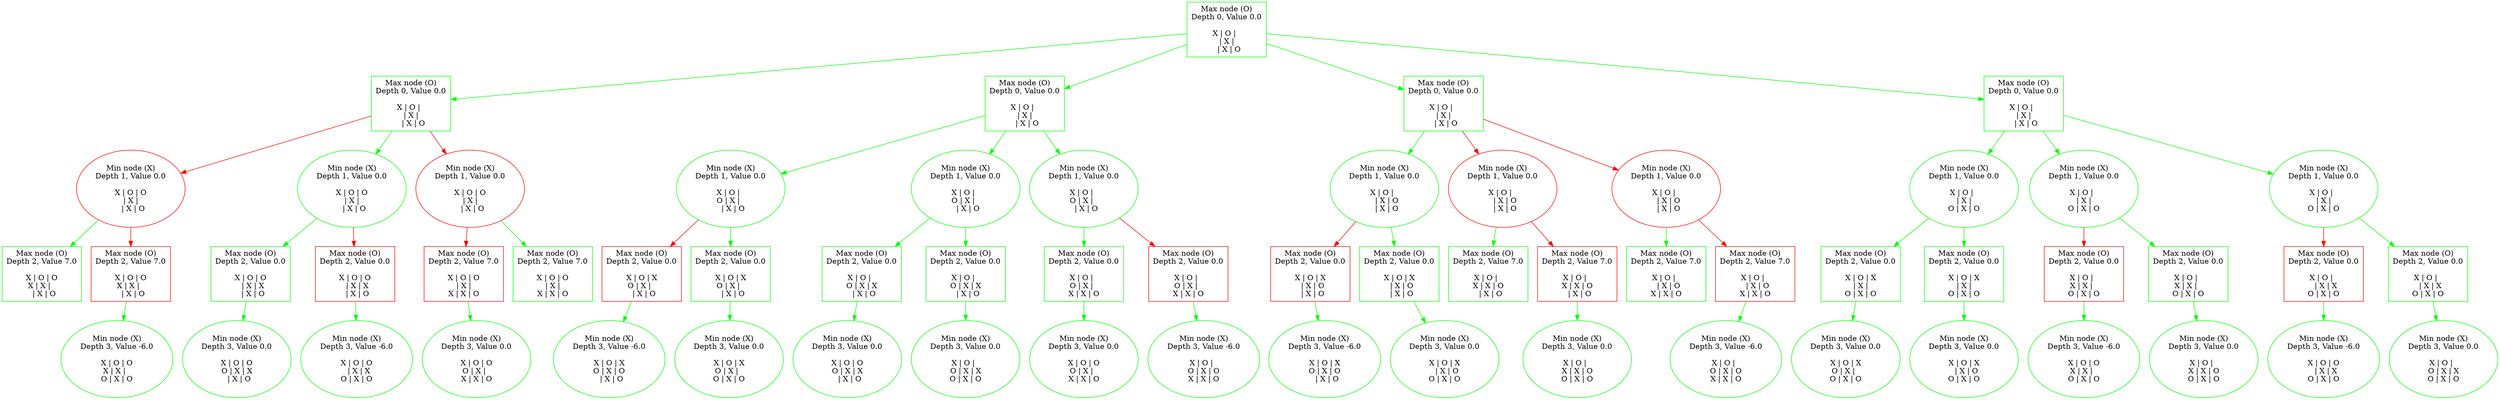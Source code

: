 strict digraph {
	graph [bb="0,0,3925.2,742.87"];
	node [label="\N"];
	692493860	[color=green,
		height=1.4271,
		label="Max node (O)\nDepth 0, Value 0.0\n\nX | O |  \n  | X |  \n  | X | O",
		pos="1996.1,691.5",
		shape=box,
		width=1.6701];
	882597740	[color=green,
		height=1.4271,
		label="Max node (O)\nDepth 0, Value 0.0\n\nX | O |  \n  | X |  \n  | X | O",
		pos="627.12,552.75",
		shape=box,
		width=1.6701];
	692493860 -> 882597740	[color=green,
		pos="e,687.4,559.77 1935.5,684.44 1712.7,662.18 938.89,584.89 698.77,560.9"];
	178279731	[color=green,
		height=1.4271,
		label="Max node (O)\nDepth 0, Value 0.0\n\nX | O |  \n  | X |  \n  | X | O",
		pos="1589.1,552.75",
		shape=box,
		width=1.6701];
	692493860 -> 178279731	[color=green,
		pos="e,1649.6,574.07 1935.6,670.17 1862.1,645.48 1738.3,603.88 1660.3,577.66"];
	783675852	[color=green,
		height=1.4271,
		label="Max node (O)\nDepth 0, Value 0.0\n\nX | O |  \n  | X |  \n  | X | O",
		pos="2257.1,552.75",
		shape=box,
		width=1.6701];
	692493860 -> 783675852	[color=green,
		pos="e,2196.9,585.29 2056.7,658.78 2095.5,638.41 2146.2,611.89 2186.8,590.59"];
	1001164216	[color=green,
		height=1.4271,
		label="Max node (O)\nDepth 0, Value 0.0\n\nX | O |  \n  | X |  \n  | X | O",
		pos="3171.1,552.75",
		shape=box,
		width=1.6701];
	692493860 -> 1001164216	[color=green,
		pos="e,3110.7,560.78 2056.4,683.48 2254.6,660.42 2885.4,587 3099.3,562.1"];
	772682096	[color=red,
		height=2.0182,
		label="Min node (X)\nDepth 1, Value 0.0\n\nX | O | O\n  | X |  \n  | X | O",
		pos="198.12,392.72",
		shape=ellipse,
		width=2.3619];
	882597740 -> 772682096	[color=red,
		pos="e,276.18,422.47 566.57,529.44 493.66,502.58 370.6,457.25 286.95,426.44"];
	330735715	[color=green,
		height=2.0182,
		label="Min node (X)\nDepth 1, Value 0.0\n\nX | O | O\n  | X |  \n  | X | O",
		pos="533.12,392.72",
		shape=ellipse,
		width=2.3619];
	882597740 -> 330735715	[color=green,
		pos="e,571.42,458.09 596.87,500.87 590.6,490.34 583.87,479.03 577.22,467.86"];
	175251959	[color=red,
		height=2.0182,
		label="Min node (X)\nDepth 1, Value 0.0\n\nX | O | O\n  | X |  \n  | X | O",
		pos="721.12,392.72",
		shape=ellipse,
		width=2.3619];
	882597740 -> 175251959	[color=red,
		pos="e,682.83,458.09 657.38,500.87 663.65,490.34 670.38,479.03 677.03,467.86"];
	738217208	[color=green,
		height=2.0182,
		label="Min node (X)\nDepth 1, Value 0.0\n\nX | O |  \nO | X |  \n  | X | O",
		pos="1121.1,392.72",
		shape=ellipse,
		width=2.3619];
	178279731 -> 738217208	[color=green,
		pos="e,1200.3,420.44 1528.9,531.41 1448.3,504.19 1304.6,455.67 1211.1,424.1"];
	339842336	[color=green,
		height=2.0182,
		label="Min node (X)\nDepth 1, Value 0.0\n\nX | O |  \nO | X |  \n  | X | O",
		pos="1495.1,392.72",
		shape=ellipse,
		width=2.3619];
	178279731 -> 339842336	[color=green,
		pos="e,1533.4,458.09 1558.9,500.87 1552.6,490.34 1545.9,479.03 1539.2,467.86"];
	481749866	[color=green,
		height=2.0182,
		label="Min node (X)\nDepth 1, Value 0.0\n\nX | O |  \nO | X |  \n  | X | O",
		pos="1683.1,392.72",
		shape=ellipse,
		width=2.3619];
	178279731 -> 481749866	[color=green,
		pos="e,1644.8,458.09 1619.4,500.87 1625.7,490.34 1632.4,479.03 1639,467.86"];
	756111042	[color=green,
		height=2.0182,
		label="Min node (X)\nDepth 1, Value 0.0\n\nX | O |  \n  | X | O\n  | X | O",
		pos="2163.1,392.72",
		shape=ellipse,
		width=2.3619];
	783675852 -> 756111042	[color=green,
		pos="e,2201.4,458.09 2226.9,500.87 2220.6,490.34 2213.9,479.03 2207.2,467.86"];
	552594362	[color=red,
		height=2.0182,
		label="Min node (X)\nDepth 1, Value 0.0\n\nX | O |  \n  | X | O\n  | X | O",
		pos="2351.1,392.72",
		shape=ellipse,
		width=2.3619];
	783675852 -> 552594362	[color=red,
		pos="e,2312.8,458.09 2287.4,500.87 2293.7,490.34 2300.4,479.03 2307,467.86"];
	184281446	[color=red,
		height=2.0182,
		label="Min node (X)\nDepth 1, Value 0.0\n\nX | O |  \n  | X | O\n  | X | O",
		pos="2602.1,392.72",
		shape=ellipse,
		width=2.3619];
	783675852 -> 184281446	[color=red,
		pos="e,2527.3,428.01 2317.6,524.04 2372.9,498.71 2455.2,461 2517.1,432.66"];
	193120869	[color=green,
		height=2.0182,
		label="Min node (X)\nDepth 1, Value 0.0\n\nX | O |  \n  | X |  \nO | X | O",
		pos="3076.1,392.72",
		shape=ellipse,
		width=2.3619];
	1001164216 -> 193120869	[color=green,
		pos="e,3114.7,457.81 3140.5,500.87 3134.2,490.27 3127.3,478.88 3120.6,467.63"];
	380772009	[color=green,
		height=2.0182,
		label="Min node (X)\nDepth 1, Value 0.0\n\nX | O |  \n  | X |  \nO | X | O",
		pos="3267.1,392.72",
		shape=ellipse,
		width=2.3619];
	1001164216 -> 380772009	[color=green,
		pos="e,3228.2,457.81 3202,500.87 3208.5,490.27 3215.4,478.88 3222.2,467.63"];
	879970133	[color=green,
		height=2.0182,
		label="Min node (X)\nDepth 1, Value 0.0\n\nX | O |  \n  | X |  \nO | X | O",
		pos="3649.1,392.72",
		shape=ellipse,
		width=2.3619];
	1001164216 -> 879970133	[color=green,
		pos="e,3570,419.86 3231.7,531.73 3314.4,504.38 3463.4,455.12 3559.2,423.45"];
	401262765	[color=green,
		height=1.4271,
		label="Max node (O)\nDepth 2, Value 7.0\n\nX | O | O\nX | X |  \n  | X | O",
		pos="60.125,232.69",
		shape=box,
		width=1.6701];
	772682096 -> 401262765	[color=green,
		pos="e,104.35,284.33 147.52,333.77 135.91,320.47 123.55,306.32 111.89,292.97"];
	10381611	[color=red,
		height=1.4271,
		label="Max node (O)\nDepth 2, Value 7.0\n\nX | O | O\nX | X |  \n  | X | O",
		pos="198.12,232.69",
		shape=box,
		width=1.6701];
	772682096 -> 10381611	[color=red,
		pos="e,198.12,284.44 198.12,319.64 198.12,311.65 198.12,303.57 198.12,295.73"];
	867532642	[color=green,
		height=1.4271,
		label="Max node (O)\nDepth 2, Value 0.0\n\nX | O | O\n  | X | X\n  | X | O",
		pos="376.12,232.69",
		shape=box,
		width=1.6701];
	330735715 -> 867532642	[color=green,
		pos="e,426.55,284.44 478.65,336.89 464.38,322.52 448.94,306.97 434.47,292.41"];
	925947385	[color=red,
		height=1.4271,
		label="Max node (O)\nDepth 2, Value 0.0\n\nX | O | O\n  | X | X\n  | X | O",
		pos="540.12,232.69",
		shape=box,
		width=1.6701];
	330735715 -> 925947385	[color=red,
		pos="e,537.88,284.44 536.32,319.64 536.67,311.65 537.03,303.57 537.38,295.73"];
	66338611	[color=red,
		height=1.4271,
		label="Max node (O)\nDepth 2, Value 7.0\n\nX | O | O\n  | X |  \nX | X | O",
		pos="707.12,232.69",
		shape=box,
		width=1.6701];
	175251959 -> 66338611	[color=red,
		pos="e,711.61,284.28 714.78,320.1 714.05,311.88 713.32,303.56 712.6,295.49"];
	906203765	[color=green,
		height=1.4271,
		label="Max node (O)\nDepth 2, Value 7.0\n\nX | O | O\n  | X |  \nX | X | O",
		pos="845.12,232.69",
		shape=box,
		width=1.6701];
	175251959 -> 906203765	[color=green,
		pos="e,805.27,284.48 768,331.97 777.88,319.38 788.31,306.1 798.19,293.5"];
	273948733	[color=green,
		height=2.0182,
		label="Min node (X)\nDepth 3, Value -6.0\n\nX | O | O\nX | X |  \nO | X | O",
		pos="160.12,72.655",
		shape=ellipse,
		width=2.4503];
	10381611 -> 273948733	[color=green,
		pos="e,177.11,144.29 185.89,180.81 183.92,172.63 181.85,163.98 179.76,155.29"];
	494114081	[color=green,
		height=2.0182,
		label="Min node (X)\nDepth 3, Value 0.0\n\nX | O | O\nO | X | X\n  | X | O",
		pos="351.12,72.655",
		shape=ellipse,
		width=2.3619];
	867532642 -> 494114081	[color=green,
		pos="e,362.44,145.15 368.08,180.81 366.84,173 365.54,164.76 364.23,156.46"];
	936990350	[color=green,
		height=2.0182,
		label="Min node (X)\nDepth 3, Value -6.0\n\nX | O | O\n  | X | X\nO | X | O",
		pos="542.12,72.655",
		shape=ellipse,
		width=2.4503];
	925947385 -> 936990350	[color=green,
		pos="e,541.21,145.73 540.77,180.81 540.87,173.21 540.97,165.2 541.07,157.14"];
	865165044	[color=green,
		height=2.0182,
		label="Min node (X)\nDepth 3, Value 0.0\n\nX | O | O\nO | X |  \nX | X | O",
		pos="733.12,72.655",
		shape=ellipse,
		width=2.3619];
	66338611 -> 865165044	[color=green,
		pos="e,721.41,144.87 715.49,180.81 716.81,172.85 718.19,164.44 719.58,155.98"];
	245301225	[color=red,
		height=1.4271,
		label="Max node (O)\nDepth 2, Value 0.0\n\nX | O | X\nO | X |  \n  | X | O",
		pos="983.12,232.69",
		shape=box,
		width=1.6701];
	738217208 -> 245301225	[color=red,
		pos="e,1027.3,284.33 1070.5,333.77 1058.9,320.47 1046.6,306.32 1034.9,292.97"];
	217663611	[color=green,
		height=1.4271,
		label="Max node (O)\nDepth 2, Value 0.0\n\nX | O | X\nO | X |  \n  | X | O",
		pos="1121.1,232.69",
		shape=box,
		width=1.6701];
	738217208 -> 217663611	[color=green,
		pos="e,1121.1,284.44 1121.1,319.64 1121.1,311.65 1121.1,303.57 1121.1,295.73"];
	644114448	[color=green,
		height=1.4271,
		label="Max node (O)\nDepth 2, Value 0.0\n\nX | O |  \nO | X | X\n  | X | O",
		pos="1332.1,232.69",
		shape=box,
		width=1.6701];
	339842336 -> 644114448	[color=green,
		pos="e,1384.5,284.46 1439.5,337.77 1424.3,323.08 1407.8,307.09 1392.4,292.16"];
	987525883	[color=green,
		height=1.4271,
		label="Max node (O)\nDepth 2, Value 0.0\n\nX | O |  \nO | X | X\n  | X | O",
		pos="1495.1,232.69",
		shape=box,
		width=1.6701];
	339842336 -> 987525883	[color=green,
		pos="e,1495.1,284.44 1495.1,319.64 1495.1,311.65 1495.1,303.57 1495.1,295.73"];
	456189508	[color=green,
		height=1.4271,
		label="Max node (O)\nDepth 2, Value 0.0\n\nX | O |  \nO | X |  \nX | X | O",
		pos="1683.1,232.69",
		shape=box,
		width=1.6701];
	481749866 -> 456189508	[color=green,
		pos="e,1683.1,284.44 1683.1,319.64 1683.1,311.65 1683.1,303.57 1683.1,295.73"];
	505063702	[color=red,
		height=1.4271,
		label="Max node (O)\nDepth 2, Value 0.0\n\nX | O |  \nO | X |  \nX | X | O",
		pos="1847.1,232.69",
		shape=box,
		width=1.6701];
	481749866 -> 505063702	[color=red,
		pos="e,1794.4,284.46 1739.1,337.77 1754.4,323.08 1770.9,307.09 1786.4,292.16"];
	944845406	[color=green,
		height=2.0182,
		label="Min node (X)\nDepth 3, Value -6.0\n\nX | O | X\nO | X | O\n  | X | O",
		pos="928.12,72.655",
		shape=ellipse,
		width=2.4503];
	245301225 -> 944845406	[color=green,
		pos="e,952.21,142.87 965.42,180.81 962.4,172.12 959.19,162.91 955.98,153.68"];
	373516336	[color=green,
		height=2.0182,
		label="Min node (X)\nDepth 3, Value 0.0\n\nX | O | X\nO | X |  \nO | X | O",
		pos="1119.1,72.655",
		shape=ellipse,
		width=2.3619];
	217663611 -> 373516336	[color=green,
		pos="e,1120,145.73 1120.5,180.81 1120.4,173.21 1120.3,165.2 1120.2,157.14"];
	987408414	[color=green,
		height=2.0182,
		label="Min node (X)\nDepth 3, Value 0.0\n\nX | O | O\nO | X | X\n  | X | O",
		pos="1307.1,72.655",
		shape=ellipse,
		width=2.3619];
	644114448 -> 987408414	[color=green,
		pos="e,1318.4,145.15 1324.1,180.81 1322.8,173 1321.5,164.76 1320.2,156.46"];
	314674555	[color=green,
		height=2.0182,
		label="Min node (X)\nDepth 3, Value 0.0\n\nX | O |  \nO | X | X\nO | X | O",
		pos="1495.1,72.655",
		shape=ellipse,
		width=2.3619];
	987525883 -> 314674555	[color=green,
		pos="e,1495.1,145.73 1495.1,180.81 1495.1,173.21 1495.1,165.2 1495.1,157.14"];
	238134835	[color=green,
		height=2.0182,
		label="Min node (X)\nDepth 3, Value 0.0\n\nX | O | O\nO | X |  \nX | X | O",
		pos="1683.1,72.655",
		shape=ellipse,
		width=2.3619];
	456189508 -> 238134835	[color=green,
		pos="e,1683.1,145.73 1683.1,180.81 1683.1,173.21 1683.1,165.2 1683.1,157.14"];
	540997933	[color=green,
		height=2.0182,
		label="Min node (X)\nDepth 3, Value -6.0\n\nX | O |  \nO | X | O\nX | X | O",
		pos="1874.1,72.655",
		shape=ellipse,
		width=2.4503];
	505063702 -> 540997933	[color=green,
		pos="e,1862,144.87 1855.8,180.81 1857.2,172.85 1858.6,164.44 1860.1,155.98"];
	633221769	[color=red,
		height=1.4271,
		label="Max node (O)\nDepth 2, Value 0.0\n\nX | O | X\n  | X | O\n  | X | O",
		pos="2050.1,232.69",
		shape=box,
		width=1.6701];
	756111042 -> 633221769	[color=red,
		pos="e,2086.3,284.34 2119.1,330.16 2110.5,318.08 2101.4,305.42 2092.8,293.4"];
	478976890	[color=green,
		height=1.4271,
		label="Max node (O)\nDepth 2, Value 0.0\n\nX | O | X\n  | X | O\n  | X | O",
		pos="2188.1,232.69",
		shape=box,
		width=1.6701];
	756111042 -> 478976890	[color=green,
		pos="e,2180.1,284.13 2174.4,320.56 2175.7,312.11 2177.1,303.54 2178.4,295.24"];
	941981428	[color=green,
		height=1.4271,
		label="Max node (O)\nDepth 2, Value 7.0\n\nX | O |  \nX | X | O\n  | X | O",
		pos="2326.1,232.69",
		shape=box,
		width=1.6701];
	552594362 -> 941981428	[color=green,
		pos="e,2334.1,284.13 2339.9,320.56 2338.5,312.11 2337.2,303.54 2335.9,295.24"];
	567779019	[color=red,
		height=1.4271,
		label="Max node (O)\nDepth 2, Value 7.0\n\nX | O |  \nX | X | O\n  | X | O",
		pos="2464.1,232.69",
		shape=box,
		width=1.6701];
	552594362 -> 567779019	[color=red,
		pos="e,2427.9,284.34 2395.1,330.16 2403.8,318.08 2412.8,305.42 2421.4,293.4"];
	828376946	[color=green,
		height=1.4271,
		label="Max node (O)\nDepth 2, Value 7.0\n\nX | O |  \n  | X | O\nX | X | O",
		pos="2602.1,232.69",
		shape=box,
		width=1.6701];
	184281446 -> 828376946	[color=green,
		pos="e,2602.1,284.44 2602.1,319.64 2602.1,311.65 2602.1,303.57 2602.1,295.73"];
	1032737188	[color=red,
		height=1.4271,
		label="Max node (O)\nDepth 2, Value 7.0\n\nX | O |  \n  | X | O\nX | X | O",
		pos="2740.1,232.69",
		shape=box,
		width=1.6701];
	184281446 -> 1032737188	[color=red,
		pos="e,2695.9,284.33 2652.7,333.77 2664.3,320.47 2676.7,306.32 2688.4,292.97"];
	401663848	[color=green,
		height=2.0182,
		label="Min node (X)\nDepth 3, Value -6.0\n\nX | O | X\nO | X | O\n  | X | O",
		pos="2068.1,72.655",
		shape=ellipse,
		width=2.4503];
	633221769 -> 401663848	[color=green,
		pos="e,2059.9,145.44 2055.9,180.81 2056.8,173.06 2057.7,164.89 2058.7,156.66"];
	746245192	[color=green,
		height=2.0182,
		label="Min node (X)\nDepth 3, Value 0.0\n\nX | O | X\n  | X | O\nO | X | O",
		pos="2259.1,72.655",
		shape=ellipse,
		width=2.3619];
	478976890 -> 746245192	[color=green,
		pos="e,2228.9,140.87 2211,180.81 2215.2,171.37 2219.7,161.31 2224.2,151.28"];
	155610319	[color=green,
		height=2.0182,
		label="Min node (X)\nDepth 3, Value 0.0\n\nX | O |  \nX | X | O\nO | X | O",
		pos="2464.1,72.655",
		shape=ellipse,
		width=2.3619];
	567779019 -> 155610319	[color=green,
		pos="e,2464.1,145.73 2464.1,180.81 2464.1,173.21 2464.1,165.2 2464.1,157.14"];
	607028356	[color=green,
		height=2.0182,
		label="Min node (X)\nDepth 3, Value -6.0\n\nX | O |  \nO | X | O\nX | X | O",
		pos="2697.1,72.655",
		shape=ellipse,
		width=2.4503];
	1032737188 -> 607028356	[color=green,
		pos="e,2716.3,144.01 2726.3,180.81 2724,172.57 2721.7,163.85 2719.3,155.09"];
	432629841	[color=green,
		height=1.4271,
		label="Max node (O)\nDepth 2, Value 0.0\n\nX | O | X\n  | X |  \nO | X | O",
		pos="2929.1,232.69",
		shape=box,
		width=1.6701];
	193120869 -> 432629841	[color=green,
		pos="e,2976.3,284.38 3023.5,335.11 3010.6,321.27 2996.8,306.42 2983.8,292.48"];
	340246609	[color=green,
		height=1.4271,
		label="Max node (O)\nDepth 2, Value 0.0\n\nX | O | X\n  | X |  \nO | X | O",
		pos="3076.1,232.69",
		shape=box,
		width=1.6701];
	193120869 -> 340246609	[color=green,
		pos="e,3076.1,284.44 3076.1,319.64 3076.1,311.65 3076.1,303.57 3076.1,295.73"];
	234713320	[color=red,
		height=1.4271,
		label="Max node (O)\nDepth 2, Value 0.0\n\nX | O |  \nX | X |  \nO | X | O",
		pos="3267.1,232.69",
		shape=box,
		width=1.6701];
	380772009 -> 234713320	[color=red,
		pos="e,3267.1,284.44 3267.1,319.64 3267.1,311.65 3267.1,303.57 3267.1,295.73"];
	429822992	[color=green,
		height=1.4271,
		label="Max node (O)\nDepth 2, Value 0.0\n\nX | O |  \nX | X |  \nO | X | O",
		pos="3431.1,232.69",
		shape=box,
		width=1.6701];
	380772009 -> 429822992	[color=green,
		pos="e,3378.4,284.46 3323.1,337.77 3338.4,323.08 3354.9,307.09 3370.4,292.16"];
	1019127213	[color=red,
		height=1.4271,
		label="Max node (O)\nDepth 2, Value 0.0\n\nX | O |  \n  | X | X\nO | X | O",
		pos="3649.1,232.69",
		shape=box,
		width=1.6701];
	879970133 -> 1019127213	[color=red,
		pos="e,3649.1,284.44 3649.1,319.64 3649.1,311.65 3649.1,303.57 3649.1,295.73"];
	981272233	[color=green,
		height=1.4271,
		label="Max node (O)\nDepth 2, Value 0.0\n\nX | O |  \n  | X | X\nO | X | O",
		pos="3813.1,232.69",
		shape=box,
		width=1.6701];
	879970133 -> 981272233	[color=green,
		pos="e,3760.4,284.46 3705.1,337.77 3720.4,323.08 3736.9,307.09 3752.4,292.16"];
	577579624	[color=green,
		height=2.0182,
		label="Min node (X)\nDepth 3, Value 0.0\n\nX | O | X\nO | X |  \nO | X | O",
		pos="2888.1,72.655",
		shape=ellipse,
		width=2.3619];
	432629841 -> 577579624	[color=green,
		pos="e,2906.4,144.01 2915.9,180.81 2913.8,172.57 2911.5,163.85 2909.3,155.09"];
	727272431	[color=green,
		height=2.0182,
		label="Min node (X)\nDepth 3, Value 0.0\n\nX | O | X\n  | X | O\nO | X | O",
		pos="3076.1,72.655",
		shape=ellipse,
		width=2.3619];
	340246609 -> 727272431	[color=green,
		pos="e,3076.1,145.73 3076.1,180.81 3076.1,173.21 3076.1,165.2 3076.1,157.14"];
	957945370	[color=green,
		height=2.0182,
		label="Min node (X)\nDepth 3, Value -6.0\n\nX | O | O\nX | X |  \nO | X | O",
		pos="3267.1,72.655",
		shape=ellipse,
		width=2.4503];
	234713320 -> 957945370	[color=green,
		pos="e,3267.1,145.73 3267.1,180.81 3267.1,173.21 3267.1,165.2 3267.1,157.14"];
	47710551	[color=green,
		height=2.0182,
		label="Min node (X)\nDepth 3, Value 0.0\n\nX | O |  \nX | X | O\nO | X | O",
		pos="3458.1,72.655",
		shape=ellipse,
		width=2.3619];
	429822992 -> 47710551	[color=green,
		pos="e,3446,144.87 3439.8,180.81 3441.2,172.85 3442.6,164.44 3444.1,155.98"];
	388037113	[color=green,
		height=2.0182,
		label="Min node (X)\nDepth 3, Value -6.0\n\nX | O | O\n  | X | X\nO | X | O",
		pos="3649.1,72.655",
		shape=ellipse,
		width=2.4503];
	1019127213 -> 388037113	[color=green,
		pos="e,3649.1,145.73 3649.1,180.81 3649.1,173.21 3649.1,165.2 3649.1,157.14"];
	417377434	[color=green,
		height=2.0182,
		label="Min node (X)\nDepth 3, Value 0.0\n\nX | O |  \nO | X | X\nO | X | O",
		pos="3840.1,72.655",
		shape=ellipse,
		width=2.3619];
	981272233 -> 417377434	[color=green,
		pos="e,3828,144.87 3821.8,180.81 3823.2,172.85 3824.6,164.44 3826.1,155.98"];
}
